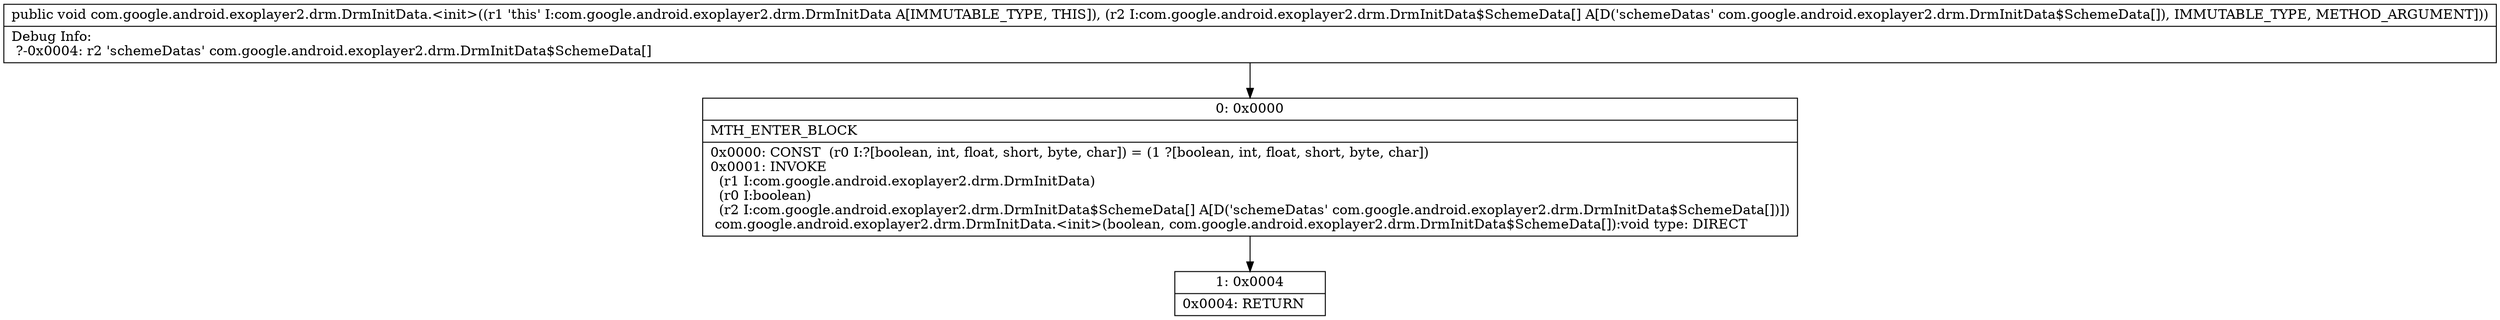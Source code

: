 digraph "CFG forcom.google.android.exoplayer2.drm.DrmInitData.\<init\>([Lcom\/google\/android\/exoplayer2\/drm\/DrmInitData$SchemeData;)V" {
Node_0 [shape=record,label="{0\:\ 0x0000|MTH_ENTER_BLOCK\l|0x0000: CONST  (r0 I:?[boolean, int, float, short, byte, char]) = (1 ?[boolean, int, float, short, byte, char]) \l0x0001: INVOKE  \l  (r1 I:com.google.android.exoplayer2.drm.DrmInitData)\l  (r0 I:boolean)\l  (r2 I:com.google.android.exoplayer2.drm.DrmInitData$SchemeData[] A[D('schemeDatas' com.google.android.exoplayer2.drm.DrmInitData$SchemeData[])])\l com.google.android.exoplayer2.drm.DrmInitData.\<init\>(boolean, com.google.android.exoplayer2.drm.DrmInitData$SchemeData[]):void type: DIRECT \l}"];
Node_1 [shape=record,label="{1\:\ 0x0004|0x0004: RETURN   \l}"];
MethodNode[shape=record,label="{public void com.google.android.exoplayer2.drm.DrmInitData.\<init\>((r1 'this' I:com.google.android.exoplayer2.drm.DrmInitData A[IMMUTABLE_TYPE, THIS]), (r2 I:com.google.android.exoplayer2.drm.DrmInitData$SchemeData[] A[D('schemeDatas' com.google.android.exoplayer2.drm.DrmInitData$SchemeData[]), IMMUTABLE_TYPE, METHOD_ARGUMENT]))  | Debug Info:\l  ?\-0x0004: r2 'schemeDatas' com.google.android.exoplayer2.drm.DrmInitData$SchemeData[]\l}"];
MethodNode -> Node_0;
Node_0 -> Node_1;
}

